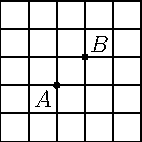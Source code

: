 size(2.5cm);

int n = 5;

for (int i = 0; i <= n; ++i) {
    draw((i,0)--(i,n) ^^ (0,i)--(n,i));
}

dot(Label("$A$", (2,2), SW));
dot(Label("$B$", (3,3), NE));

